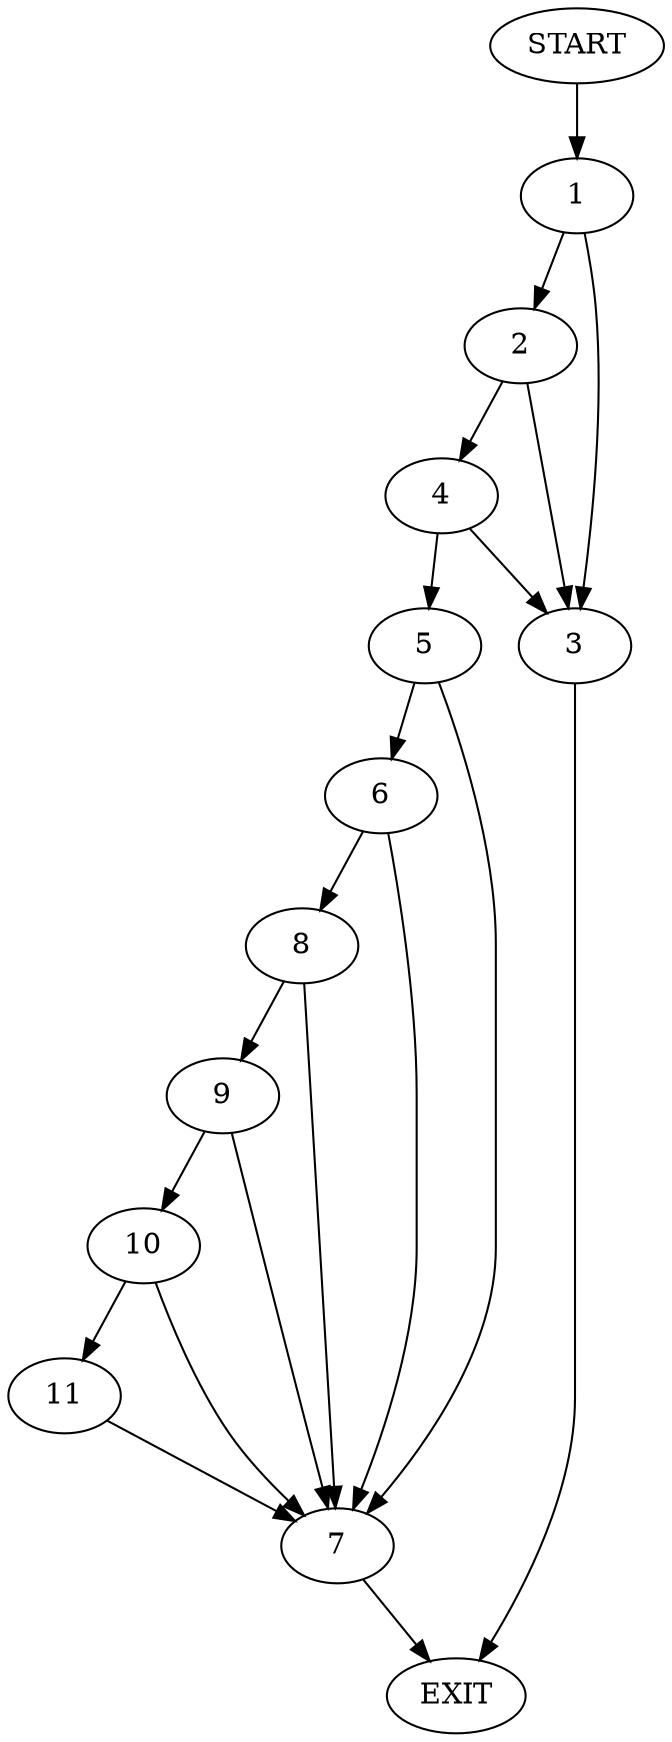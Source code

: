 digraph {
0 [label="START"]
12 [label="EXIT"]
0 -> 1
1 -> 2
1 -> 3
3 -> 12
2 -> 4
2 -> 3
4 -> 5
4 -> 3
5 -> 6
5 -> 7
6 -> 8
6 -> 7
7 -> 12
8 -> 9
8 -> 7
9 -> 10
9 -> 7
10 -> 11
10 -> 7
11 -> 7
}
